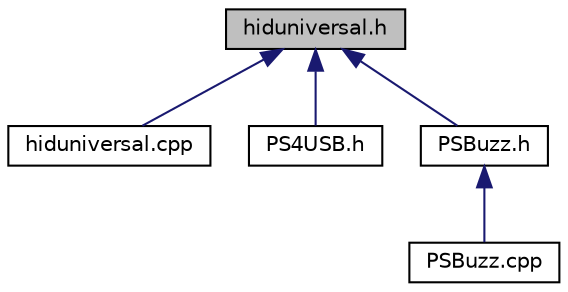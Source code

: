 digraph "hiduniversal.h"
{
  edge [fontname="Helvetica",fontsize="10",labelfontname="Helvetica",labelfontsize="10"];
  node [fontname="Helvetica",fontsize="10",shape=record];
  Node1 [label="hiduniversal.h",height=0.2,width=0.4,color="black", fillcolor="grey75", style="filled" fontcolor="black"];
  Node1 -> Node2 [dir="back",color="midnightblue",fontsize="10",style="solid",fontname="Helvetica"];
  Node2 [label="hiduniversal.cpp",height=0.2,width=0.4,color="black", fillcolor="white", style="filled",URL="$hiduniversal_8cpp.html"];
  Node1 -> Node3 [dir="back",color="midnightblue",fontsize="10",style="solid",fontname="Helvetica"];
  Node3 [label="PS4USB.h",height=0.2,width=0.4,color="black", fillcolor="white", style="filled",URL="$_p_s4_u_s_b_8h.html"];
  Node1 -> Node4 [dir="back",color="midnightblue",fontsize="10",style="solid",fontname="Helvetica"];
  Node4 [label="PSBuzz.h",height=0.2,width=0.4,color="black", fillcolor="white", style="filled",URL="$_p_s_buzz_8h.html"];
  Node4 -> Node5 [dir="back",color="midnightblue",fontsize="10",style="solid",fontname="Helvetica"];
  Node5 [label="PSBuzz.cpp",height=0.2,width=0.4,color="black", fillcolor="white", style="filled",URL="$_p_s_buzz_8cpp.html"];
}
